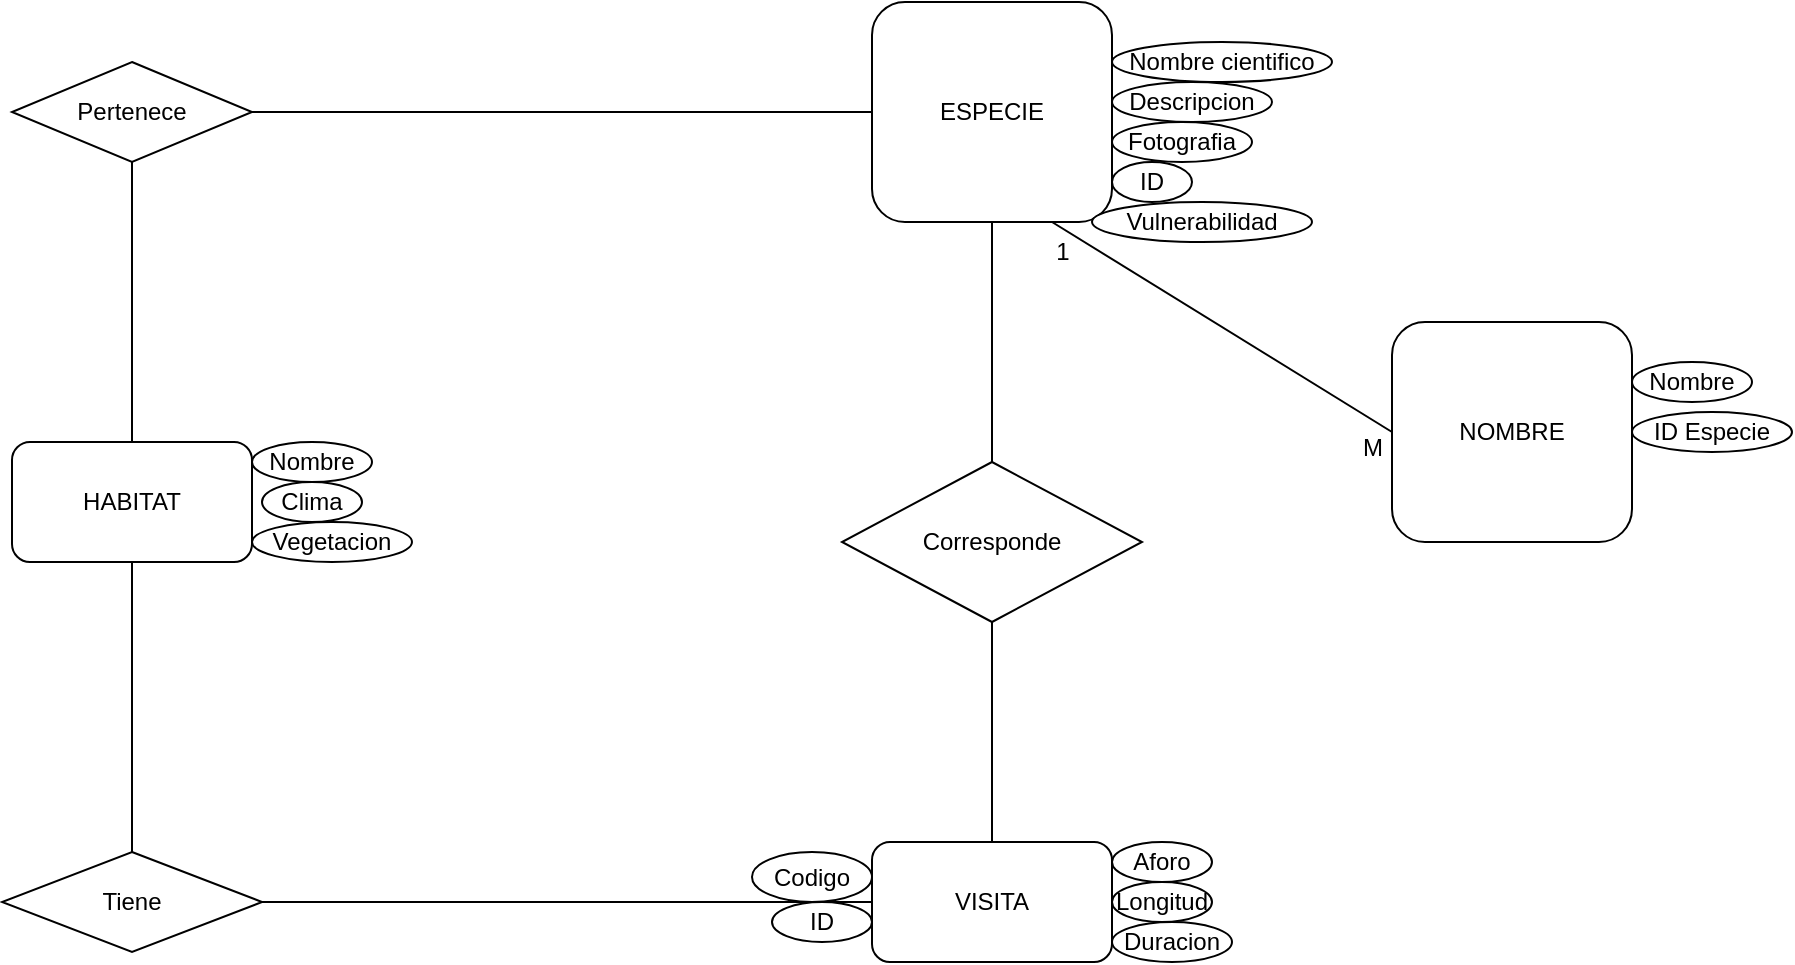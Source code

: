 <mxfile>
    <diagram id="LuLrGyeR55TrErLdRLhV" name="Page-1">
        <mxGraphModel dx="1226" dy="562" grid="1" gridSize="10" guides="1" tooltips="1" connect="1" arrows="1" fold="1" page="1" pageScale="1" pageWidth="1654" pageHeight="1169" math="0" shadow="0">
            <root>
                <mxCell id="0"/>
                <mxCell id="1" parent="0"/>
                <mxCell id="2" value="ESPECIE" style="rounded=1;whiteSpace=wrap;html=1;" vertex="1" parent="1">
                    <mxGeometry x="850" y="80" width="120" height="110" as="geometry"/>
                </mxCell>
                <mxCell id="3" value="HABITAT&lt;span style=&quot;font-family: monospace; font-size: 0px; text-align: start; text-wrap-mode: nowrap; background-color: transparent;&quot;&gt;%3CmxGraphModel%3E%3Croot%3E%3CmxCell%20id%3D%220%22%2F%3E%3CmxCell%20id%3D%221%22%20parent%3D%220%22%2F%3E%3CmxCell%20id%3D%222%22%20value%3D%22%22%20style%3D%22rounded%3D1%3BwhiteSpace%3Dwrap%3Bhtml%3D1%3B%22%20vertex%3D%221%22%20parent%3D%221%22%3E%3CmxGeometry%20x%3D%22960%22%20y%3D%22440%22%20width%3D%22120%22%20height%3D%2260%22%20as%3D%22geometry%22%2F%3E%3C%2FmxCell%3E%3C%2Froot%3E%3C%2FmxGraphModel%3&lt;/span&gt;" style="rounded=1;whiteSpace=wrap;html=1;" vertex="1" parent="1">
                    <mxGeometry x="420" y="300" width="120" height="60" as="geometry"/>
                </mxCell>
                <mxCell id="4" value="VISITA" style="rounded=1;whiteSpace=wrap;html=1;" vertex="1" parent="1">
                    <mxGeometry x="850" y="500" width="120" height="60" as="geometry"/>
                </mxCell>
                <mxCell id="5" value="Nombre" style="ellipse;whiteSpace=wrap;html=1;" vertex="1" parent="1">
                    <mxGeometry x="540" y="300" width="60" height="20" as="geometry"/>
                </mxCell>
                <mxCell id="6" value="Clima" style="ellipse;whiteSpace=wrap;html=1;" vertex="1" parent="1">
                    <mxGeometry x="545" y="320" width="50" height="20" as="geometry"/>
                </mxCell>
                <mxCell id="7" value="Vegetacion" style="ellipse;whiteSpace=wrap;html=1;" vertex="1" parent="1">
                    <mxGeometry x="540" y="340" width="80" height="20" as="geometry"/>
                </mxCell>
                <mxCell id="8" value="Nombre" style="ellipse;whiteSpace=wrap;html=1;" vertex="1" parent="1">
                    <mxGeometry x="1230" y="260" width="60" height="20" as="geometry"/>
                </mxCell>
                <mxCell id="9" value="Nombre cientifico" style="ellipse;whiteSpace=wrap;html=1;" vertex="1" parent="1">
                    <mxGeometry x="970" y="100" width="110" height="20" as="geometry"/>
                </mxCell>
                <mxCell id="10" value="Descripcion" style="ellipse;whiteSpace=wrap;html=1;" vertex="1" parent="1">
                    <mxGeometry x="970" y="120" width="80" height="20" as="geometry"/>
                </mxCell>
                <mxCell id="11" value="Fotografia" style="ellipse;whiteSpace=wrap;html=1;" vertex="1" parent="1">
                    <mxGeometry x="970" y="140" width="70" height="20" as="geometry"/>
                </mxCell>
                <mxCell id="12" value="ID" style="ellipse;whiteSpace=wrap;html=1;" vertex="1" parent="1">
                    <mxGeometry x="970" y="160" width="40" height="20" as="geometry"/>
                </mxCell>
                <mxCell id="13" value="Vulnerabilidad" style="ellipse;whiteSpace=wrap;html=1;" vertex="1" parent="1">
                    <mxGeometry x="960" y="180" width="110" height="20" as="geometry"/>
                </mxCell>
                <mxCell id="14" value="ID" style="ellipse;whiteSpace=wrap;html=1;" vertex="1" parent="1">
                    <mxGeometry x="800" y="530" width="50" height="20" as="geometry"/>
                </mxCell>
                <mxCell id="15" value="Codigo" style="ellipse;whiteSpace=wrap;html=1;" vertex="1" parent="1">
                    <mxGeometry x="790" y="505" width="60" height="25" as="geometry"/>
                </mxCell>
                <mxCell id="16" value="Duracion" style="ellipse;whiteSpace=wrap;html=1;" vertex="1" parent="1">
                    <mxGeometry x="970" y="540" width="60" height="20" as="geometry"/>
                </mxCell>
                <mxCell id="17" value="Longitud" style="ellipse;whiteSpace=wrap;html=1;" vertex="1" parent="1">
                    <mxGeometry x="970" y="520" width="50" height="20" as="geometry"/>
                </mxCell>
                <mxCell id="18" value="Aforo" style="ellipse;whiteSpace=wrap;html=1;" vertex="1" parent="1">
                    <mxGeometry x="970" y="500" width="50" height="20" as="geometry"/>
                </mxCell>
                <mxCell id="19" value="Pertenece" style="rhombus;whiteSpace=wrap;html=1;" vertex="1" parent="1">
                    <mxGeometry x="420" y="110" width="120" height="50" as="geometry"/>
                </mxCell>
                <mxCell id="20" value="Tiene&lt;span style=&quot;font-family: monospace; font-size: 0px; text-align: start; text-wrap-mode: nowrap;&quot;&gt;%3CmxGraphModel%3E%3Croot%3E%3CmxCell%20id%3D%220%22%2F%3E%3CmxCell%20id%3D%221%22%20parent%3D%220%22%2F%3E%3CmxCell%20id%3D%222%22%20value%3D%22%22%20style%3D%22rhombus%3BwhiteSpace%3Dwrap%3Bhtml%3D1%3B%22%20vertex%3D%221%22%20parent%3D%221%22%3E%3CmxGeometry%20x%3D%22650%22%20y%3D%22370%22%20width%3D%22150%22%20height%3D%2280%22%20as%3D%22geometry%22%2F%3E%3C%2FmxCell%3E%3C%2Froot%3E%3C%2FmxGraphModel%3ECorresp&lt;/span&gt;" style="rhombus;whiteSpace=wrap;html=1;" vertex="1" parent="1">
                    <mxGeometry x="415" y="505" width="130" height="50" as="geometry"/>
                </mxCell>
                <mxCell id="21" value="Corresponde" style="rhombus;whiteSpace=wrap;html=1;" vertex="1" parent="1">
                    <mxGeometry x="835" y="310" width="150" height="80" as="geometry"/>
                </mxCell>
                <mxCell id="22" value="" style="endArrow=none;html=1;entryX=0.5;entryY=1;entryDx=0;entryDy=0;exitX=0.5;exitY=0;exitDx=0;exitDy=0;" edge="1" parent="1" source="3" target="19">
                    <mxGeometry width="50" height="50" relative="1" as="geometry">
                        <mxPoint x="690" y="380" as="sourcePoint"/>
                        <mxPoint x="740" y="330" as="targetPoint"/>
                    </mxGeometry>
                </mxCell>
                <mxCell id="23" value="" style="endArrow=none;html=1;exitX=0.5;exitY=0;exitDx=0;exitDy=0;entryX=0.5;entryY=1;entryDx=0;entryDy=0;" edge="1" parent="1" source="20" target="3">
                    <mxGeometry width="50" height="50" relative="1" as="geometry">
                        <mxPoint x="700" y="390" as="sourcePoint"/>
                        <mxPoint x="750" y="340" as="targetPoint"/>
                    </mxGeometry>
                </mxCell>
                <mxCell id="24" value="" style="endArrow=none;html=1;exitX=1;exitY=0.5;exitDx=0;exitDy=0;entryX=0;entryY=0.5;entryDx=0;entryDy=0;" edge="1" parent="1" source="20" target="4">
                    <mxGeometry width="50" height="50" relative="1" as="geometry">
                        <mxPoint x="710" y="400" as="sourcePoint"/>
                        <mxPoint x="760" y="350" as="targetPoint"/>
                    </mxGeometry>
                </mxCell>
                <mxCell id="25" value="" style="endArrow=none;html=1;exitX=0.5;exitY=0;exitDx=0;exitDy=0;entryX=0.5;entryY=1;entryDx=0;entryDy=0;" edge="1" parent="1" source="4" target="21">
                    <mxGeometry width="50" height="50" relative="1" as="geometry">
                        <mxPoint x="720" y="410" as="sourcePoint"/>
                        <mxPoint x="770" y="360" as="targetPoint"/>
                    </mxGeometry>
                </mxCell>
                <mxCell id="26" value="" style="endArrow=none;html=1;entryX=0.5;entryY=1;entryDx=0;entryDy=0;exitX=0.5;exitY=0;exitDx=0;exitDy=0;" edge="1" parent="1" source="21" target="2">
                    <mxGeometry width="50" height="50" relative="1" as="geometry">
                        <mxPoint x="730" y="420" as="sourcePoint"/>
                        <mxPoint x="780" y="370" as="targetPoint"/>
                    </mxGeometry>
                </mxCell>
                <mxCell id="27" value="" style="endArrow=none;html=1;entryX=0;entryY=0.5;entryDx=0;entryDy=0;exitX=1;exitY=0.5;exitDx=0;exitDy=0;" edge="1" parent="1" source="19" target="2">
                    <mxGeometry width="50" height="50" relative="1" as="geometry">
                        <mxPoint x="740" y="430" as="sourcePoint"/>
                        <mxPoint x="790" y="380" as="targetPoint"/>
                    </mxGeometry>
                </mxCell>
                <mxCell id="28" value="NOMBRE" style="rounded=1;whiteSpace=wrap;html=1;" vertex="1" parent="1">
                    <mxGeometry x="1110" y="240" width="120" height="110" as="geometry"/>
                </mxCell>
                <mxCell id="31" value="ID Especie" style="ellipse;whiteSpace=wrap;html=1;" vertex="1" parent="1">
                    <mxGeometry x="1230" y="285" width="80" height="20" as="geometry"/>
                </mxCell>
                <mxCell id="32" value="" style="endArrow=none;html=1;entryX=0;entryY=0.5;entryDx=0;entryDy=0;exitX=0.75;exitY=1;exitDx=0;exitDy=0;" edge="1" parent="1" source="2" target="28">
                    <mxGeometry width="50" height="50" relative="1" as="geometry">
                        <mxPoint x="720" y="370" as="sourcePoint"/>
                        <mxPoint x="770" y="320" as="targetPoint"/>
                    </mxGeometry>
                </mxCell>
                <mxCell id="33" value="1" style="text;html=1;align=center;verticalAlign=middle;resizable=0;points=[];autosize=1;strokeColor=none;fillColor=none;" vertex="1" parent="1">
                    <mxGeometry x="930" y="190" width="30" height="30" as="geometry"/>
                </mxCell>
                <mxCell id="34" value="M" style="text;html=1;align=center;verticalAlign=middle;resizable=0;points=[];autosize=1;strokeColor=none;fillColor=none;" vertex="1" parent="1">
                    <mxGeometry x="1085" y="288" width="30" height="30" as="geometry"/>
                </mxCell>
            </root>
        </mxGraphModel>
    </diagram>
</mxfile>